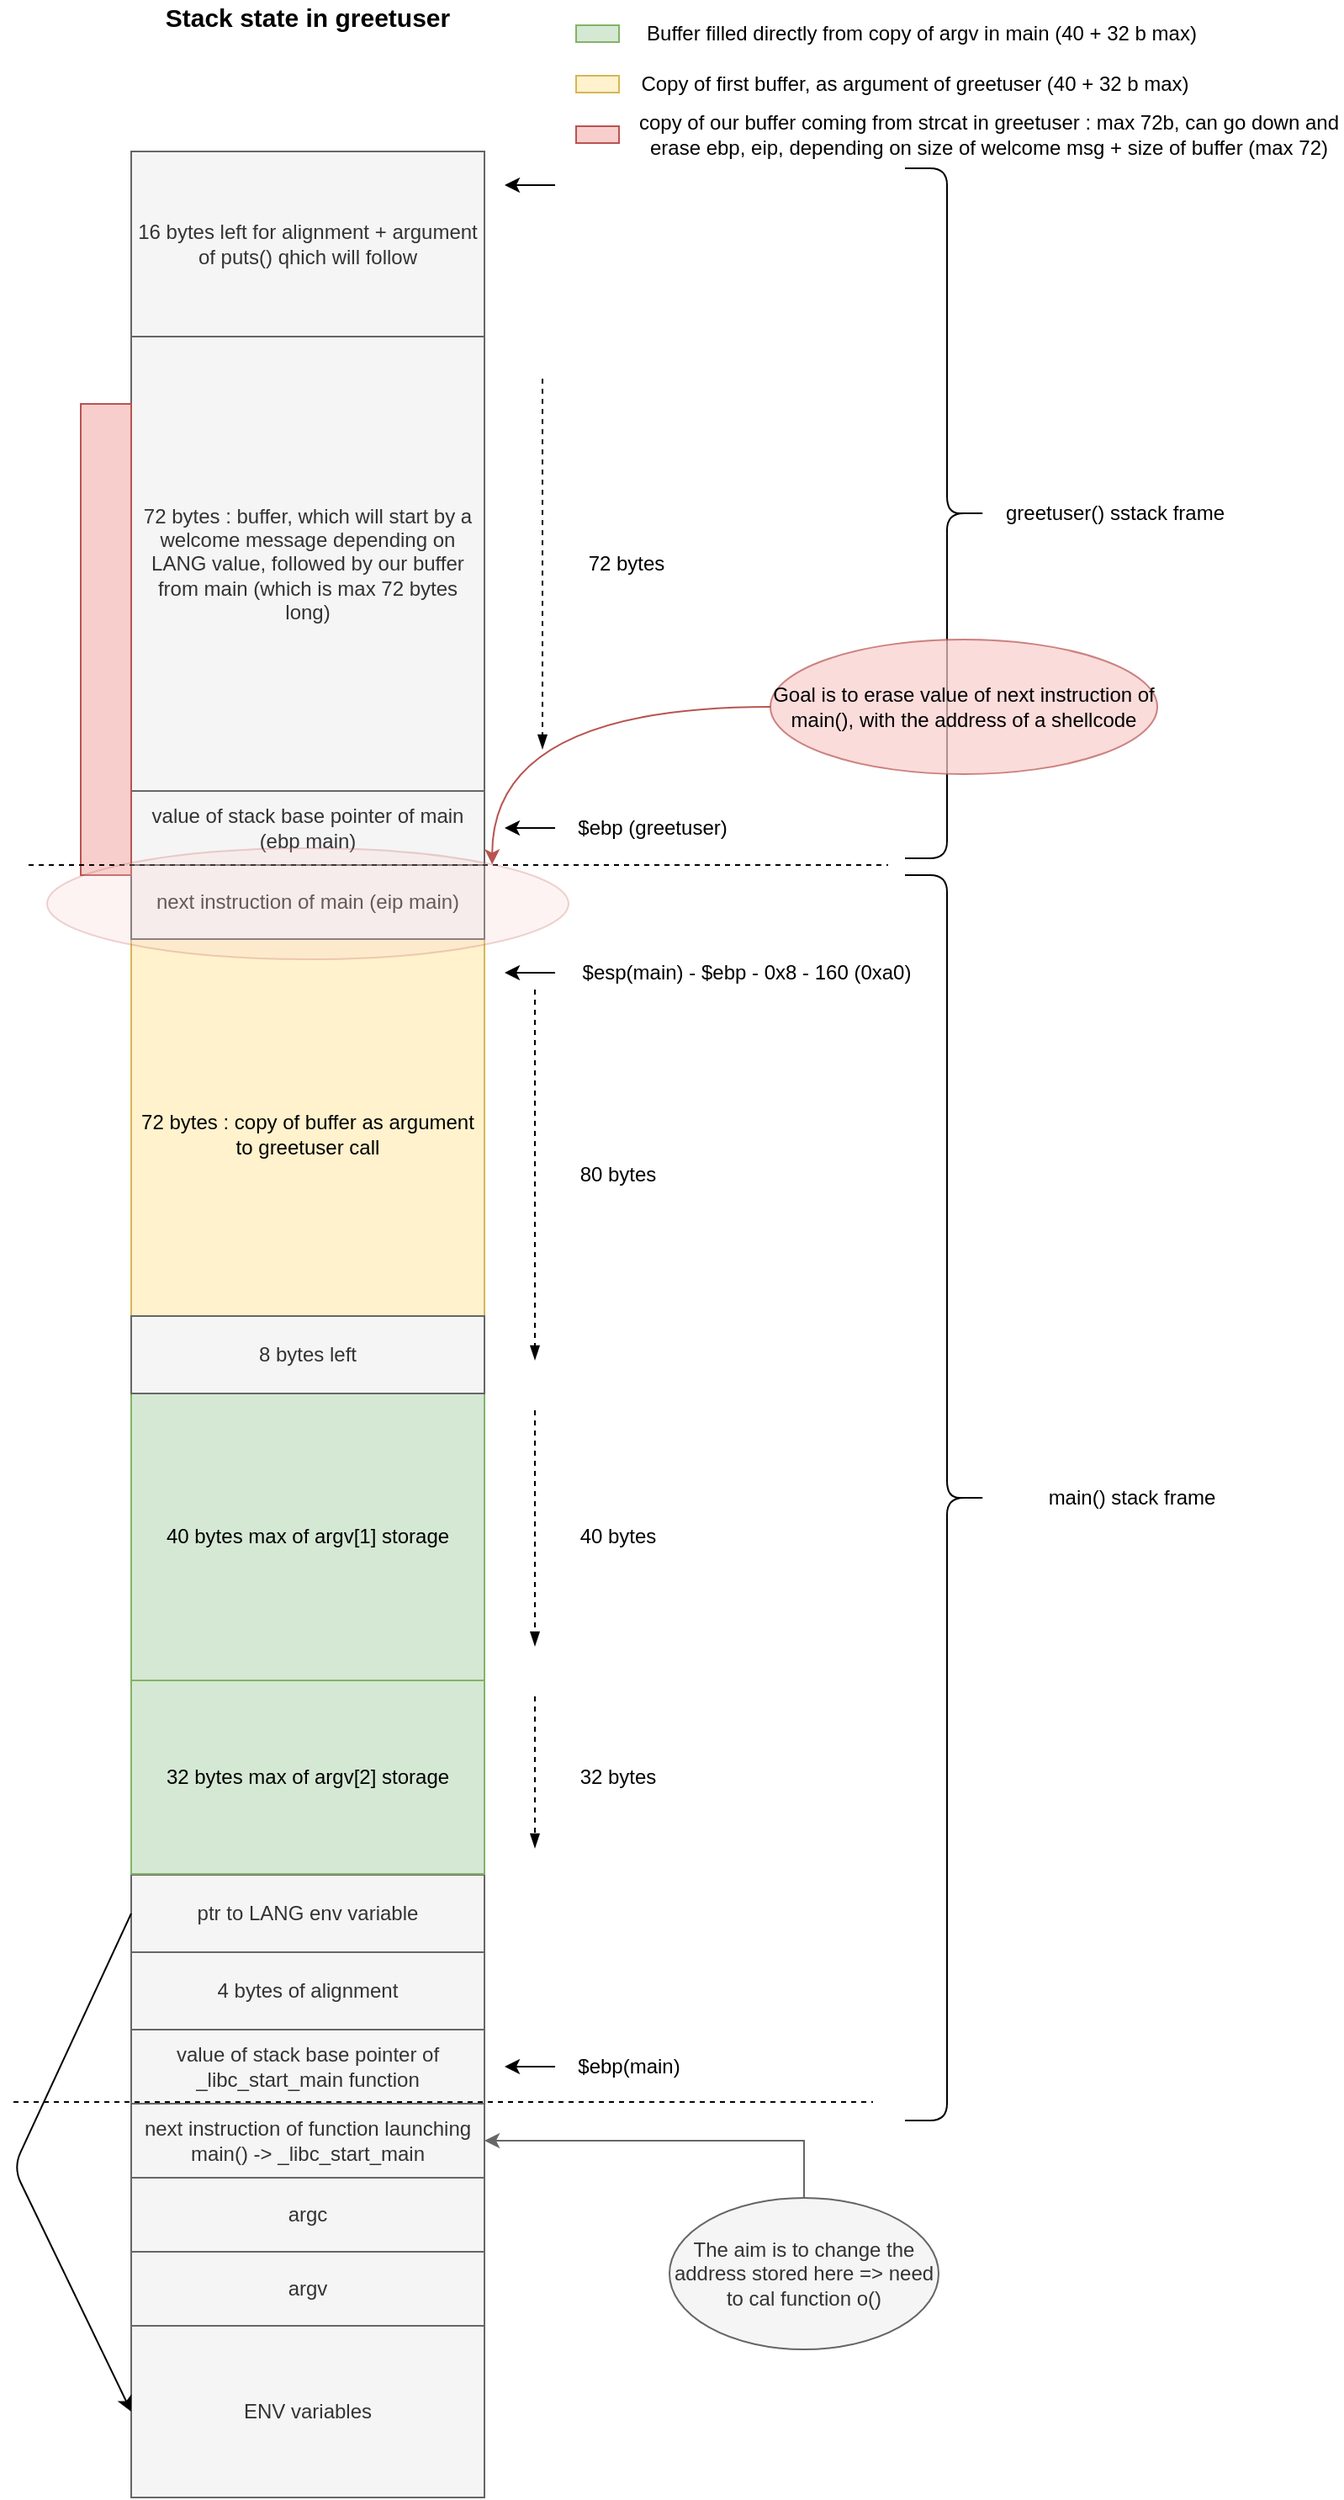 <mxfile version="13.7.9" type="device"><diagram id="n8wQ7_GgSiYSimnZ91m2" name="Page-1"><mxGraphModel dx="946" dy="1849" grid="1" gridSize="10" guides="1" tooltips="1" connect="1" arrows="1" fold="1" page="1" pageScale="1" pageWidth="827" pageHeight="1169" background="#FFFFFF" math="0" shadow="0"><root><mxCell id="0"/><mxCell id="1" parent="0"/><mxCell id="Lm9pRMmLdcHLrdorqRRI-26" value="" style="endArrow=blockThin;dashed=1;html=1;endFill=1;" parent="1" edge="1"><mxGeometry width="50" height="50" relative="1" as="geometry"><mxPoint x="340" y="848" as="sourcePoint"/><mxPoint x="340" y="938" as="targetPoint"/></mxGeometry></mxCell><mxCell id="Lm9pRMmLdcHLrdorqRRI-45" value="ENV variables" style="rounded=0;whiteSpace=wrap;html=1;fillColor=#f5f5f5;strokeColor=#666666;fontColor=#333333;" parent="1" vertex="1"><mxGeometry x="100" y="1222" width="210" height="102" as="geometry"/></mxCell><mxCell id="7VhB8f8r6TRFVZXyOpv1-4" style="edgeStyle=orthogonalEdgeStyle;rounded=0;orthogonalLoop=1;jettySize=auto;html=1;entryX=1;entryY=0.5;entryDx=0;entryDy=0;fillColor=#f5f5f5;strokeColor=#666666;" parent="1" source="7VhB8f8r6TRFVZXyOpv1-3" edge="1"><mxGeometry relative="1" as="geometry"><Array as="points"><mxPoint x="500" y="1112"/></Array><mxPoint x="310" y="1112" as="targetPoint"/></mxGeometry></mxCell><mxCell id="7VhB8f8r6TRFVZXyOpv1-3" value="The aim is to change the address stored here =&amp;gt; need to cal function o()" style="ellipse;whiteSpace=wrap;html=1;fillColor=#f5f5f5;strokeColor=#666666;fontColor=#333333;" parent="1" vertex="1"><mxGeometry x="420" y="1146" width="160" height="90" as="geometry"/></mxCell><mxCell id="pp3ILigQNHfFH3-q7Mej-14" value="value of stack base pointer of _libc_start_main function" style="rounded=0;whiteSpace=wrap;html=1;fillColor=#f5f5f5;strokeColor=#666666;fontColor=#333333;" parent="1" vertex="1"><mxGeometry x="100" y="1046" width="210" height="44" as="geometry"/></mxCell><mxCell id="pp3ILigQNHfFH3-q7Mej-15" value="next instruction of function launching main() -&amp;gt; _libc_start_main" style="rounded=0;whiteSpace=wrap;html=1;fillColor=#f5f5f5;strokeColor=#666666;fontColor=#333333;" parent="1" vertex="1"><mxGeometry x="100" y="1090" width="210" height="44" as="geometry"/></mxCell><mxCell id="Lm9pRMmLdcHLrdorqRRI-36" value="4 bytes of alignment" style="rounded=0;whiteSpace=wrap;html=1;fillColor=#f5f5f5;strokeColor=#666666;fontColor=#333333;" parent="1" vertex="1"><mxGeometry x="100" y="1000" width="210" height="46" as="geometry"/></mxCell><mxCell id="pp3ILigQNHfFH3-q7Mej-20" value="$ebp(main)" style="text;html=1;strokeColor=none;fillColor=none;align=center;verticalAlign=middle;whiteSpace=wrap;rounded=0;" parent="1" vertex="1"><mxGeometry x="352" y="1058" width="88" height="20" as="geometry"/></mxCell><mxCell id="pp3ILigQNHfFH3-q7Mej-21" value="" style="endArrow=classic;html=1;entryX=1;entryY=0.5;entryDx=0;entryDy=0;exitX=0;exitY=0.5;exitDx=0;exitDy=0;" parent="1" source="pp3ILigQNHfFH3-q7Mej-20" edge="1"><mxGeometry width="50" height="50" relative="1" as="geometry"><mxPoint x="462" y="1326" as="sourcePoint"/><mxPoint x="322" y="1068" as="targetPoint"/></mxGeometry></mxCell><mxCell id="pp3ILigQNHfFH3-q7Mej-22" value="32 bytes" style="text;html=1;strokeColor=none;fillColor=none;align=center;verticalAlign=middle;whiteSpace=wrap;rounded=0;" parent="1" vertex="1"><mxGeometry x="349" y="886" width="81" height="20" as="geometry"/></mxCell><mxCell id="2aTmqbfSdoYQw-NQPvXo-1" value="argc" style="rounded=0;whiteSpace=wrap;html=1;fillColor=#f5f5f5;strokeColor=#666666;fontColor=#333333;" vertex="1" parent="1"><mxGeometry x="100" y="1134" width="210" height="44" as="geometry"/></mxCell><mxCell id="2aTmqbfSdoYQw-NQPvXo-2" value="argv" style="rounded=0;whiteSpace=wrap;html=1;fillColor=#f5f5f5;strokeColor=#666666;fontColor=#333333;" vertex="1" parent="1"><mxGeometry x="100" y="1178" width="210" height="44" as="geometry"/></mxCell><mxCell id="2aTmqbfSdoYQw-NQPvXo-3" value="Stack state in greetuser" style="text;html=1;strokeColor=none;fillColor=none;align=center;verticalAlign=middle;whiteSpace=wrap;rounded=0;fontStyle=1;fontSize=15;" vertex="1" parent="1"><mxGeometry x="105" y="-160" width="200" height="20" as="geometry"/></mxCell><mxCell id="2aTmqbfSdoYQw-NQPvXo-4" value="ptr to LANG env variable" style="rounded=0;whiteSpace=wrap;html=1;fillColor=#f5f5f5;strokeColor=#666666;fontColor=#333333;" vertex="1" parent="1"><mxGeometry x="100" y="954" width="210" height="46" as="geometry"/></mxCell><mxCell id="2aTmqbfSdoYQw-NQPvXo-6" value="" style="endArrow=classic;html=1;fontSize=15;entryX=0;entryY=0.5;entryDx=0;entryDy=0;exitX=0;exitY=0.5;exitDx=0;exitDy=0;" edge="1" parent="1" source="2aTmqbfSdoYQw-NQPvXo-4" target="Lm9pRMmLdcHLrdorqRRI-45"><mxGeometry width="50" height="50" relative="1" as="geometry"><mxPoint x="20" y="1000" as="sourcePoint"/><mxPoint x="70" y="950" as="targetPoint"/><Array as="points"><mxPoint x="30" y="1128"/></Array></mxGeometry></mxCell><mxCell id="2aTmqbfSdoYQw-NQPvXo-8" value="32 bytes max of argv[2] storage" style="rounded=0;whiteSpace=wrap;html=1;fillColor=#d5e8d4;strokeColor=#82b366;" vertex="1" parent="1"><mxGeometry x="100" y="838" width="210" height="115.5" as="geometry"/></mxCell><mxCell id="2aTmqbfSdoYQw-NQPvXo-9" value="40 bytes max of argv[1] storage" style="rounded=0;whiteSpace=wrap;html=1;fillColor=#d5e8d4;strokeColor=#82b366;" vertex="1" parent="1"><mxGeometry x="100" y="668" width="210" height="170.5" as="geometry"/></mxCell><mxCell id="2aTmqbfSdoYQw-NQPvXo-10" value="" style="endArrow=blockThin;dashed=1;html=1;endFill=1;" edge="1" parent="1"><mxGeometry width="50" height="50" relative="1" as="geometry"><mxPoint x="340" y="678" as="sourcePoint"/><mxPoint x="340" y="818" as="targetPoint"/></mxGeometry></mxCell><mxCell id="2aTmqbfSdoYQw-NQPvXo-11" value="40 bytes" style="text;html=1;strokeColor=none;fillColor=none;align=center;verticalAlign=middle;whiteSpace=wrap;rounded=0;" vertex="1" parent="1"><mxGeometry x="349" y="743.25" width="81" height="20" as="geometry"/></mxCell><mxCell id="2aTmqbfSdoYQw-NQPvXo-12" value="72 bytes : copy of buffer as argument to greetuser call" style="rounded=0;whiteSpace=wrap;html=1;fillColor=#fff2cc;strokeColor=#d6b656;" vertex="1" parent="1"><mxGeometry x="100" y="398" width="210" height="232" as="geometry"/></mxCell><mxCell id="2aTmqbfSdoYQw-NQPvXo-13" value="" style="endArrow=blockThin;dashed=1;html=1;endFill=1;" edge="1" parent="1"><mxGeometry width="50" height="50" relative="1" as="geometry"><mxPoint x="340" y="428" as="sourcePoint"/><mxPoint x="340" y="648" as="targetPoint"/></mxGeometry></mxCell><mxCell id="2aTmqbfSdoYQw-NQPvXo-14" value="80 bytes" style="text;html=1;strokeColor=none;fillColor=none;align=center;verticalAlign=middle;whiteSpace=wrap;rounded=0;" vertex="1" parent="1"><mxGeometry x="349" y="528" width="81" height="20" as="geometry"/></mxCell><mxCell id="2aTmqbfSdoYQw-NQPvXo-16" value="8 bytes left" style="rounded=0;whiteSpace=wrap;html=1;fillColor=#f5f5f5;strokeColor=#666666;fontColor=#333333;" vertex="1" parent="1"><mxGeometry x="100" y="622" width="210" height="46" as="geometry"/></mxCell><mxCell id="2aTmqbfSdoYQw-NQPvXo-17" value="value of stack base pointer of main (ebp main)" style="rounded=0;whiteSpace=wrap;html=1;fillColor=#f5f5f5;strokeColor=#666666;fontColor=#333333;" vertex="1" parent="1"><mxGeometry x="100" y="310" width="210" height="44" as="geometry"/></mxCell><mxCell id="2aTmqbfSdoYQw-NQPvXo-18" value="next instruction of main (eip main)" style="rounded=0;whiteSpace=wrap;html=1;fillColor=#f5f5f5;strokeColor=#666666;fontColor=#333333;" vertex="1" parent="1"><mxGeometry x="100" y="354" width="210" height="44" as="geometry"/></mxCell><mxCell id="2aTmqbfSdoYQw-NQPvXo-19" value="" style="endArrow=classic;html=1;entryX=1;entryY=0.5;entryDx=0;entryDy=0;exitX=0;exitY=0.5;exitDx=0;exitDy=0;" edge="1" parent="1"><mxGeometry width="50" height="50" relative="1" as="geometry"><mxPoint x="352" y="332" as="sourcePoint"/><mxPoint x="322" y="332" as="targetPoint"/></mxGeometry></mxCell><mxCell id="2aTmqbfSdoYQw-NQPvXo-20" value="$esp(main) - $ebp - 0x8 - 160 (0xa0)" style="text;html=1;strokeColor=none;fillColor=none;align=center;verticalAlign=middle;whiteSpace=wrap;rounded=0;" vertex="1" parent="1"><mxGeometry x="352" y="408" width="228" height="20" as="geometry"/></mxCell><mxCell id="2aTmqbfSdoYQw-NQPvXo-21" value="" style="endArrow=classic;html=1;entryX=1;entryY=0.5;entryDx=0;entryDy=0;exitX=0;exitY=0.5;exitDx=0;exitDy=0;" edge="1" source="2aTmqbfSdoYQw-NQPvXo-20" parent="1"><mxGeometry width="50" height="50" relative="1" as="geometry"><mxPoint x="462" y="676" as="sourcePoint"/><mxPoint x="322" y="418" as="targetPoint"/></mxGeometry></mxCell><mxCell id="2aTmqbfSdoYQw-NQPvXo-22" value="$ebp (greetuser)" style="text;html=1;strokeColor=none;fillColor=none;align=center;verticalAlign=middle;whiteSpace=wrap;rounded=0;" vertex="1" parent="1"><mxGeometry x="360" y="322" width="100" height="20" as="geometry"/></mxCell><mxCell id="2aTmqbfSdoYQw-NQPvXo-23" value="72 bytes : buffer, which will start by a welcome message depending on LANG value, followed by our buffer from main (which is max 72 bytes long)" style="rounded=0;whiteSpace=wrap;html=1;fillColor=#f5f5f5;strokeColor=#666666;fontColor=#333333;" vertex="1" parent="1"><mxGeometry x="100" y="40" width="210" height="270" as="geometry"/></mxCell><mxCell id="2aTmqbfSdoYQw-NQPvXo-24" value="" style="endArrow=blockThin;dashed=1;html=1;endFill=1;" edge="1" parent="1"><mxGeometry width="50" height="50" relative="1" as="geometry"><mxPoint x="344.5" y="65" as="sourcePoint"/><mxPoint x="344.5" y="285" as="targetPoint"/></mxGeometry></mxCell><mxCell id="2aTmqbfSdoYQw-NQPvXo-25" value="72 bytes" style="text;html=1;strokeColor=none;fillColor=none;align=center;verticalAlign=middle;whiteSpace=wrap;rounded=0;" vertex="1" parent="1"><mxGeometry x="353.5" y="165" width="81" height="20" as="geometry"/></mxCell><mxCell id="2aTmqbfSdoYQw-NQPvXo-26" value="16 bytes left for alignment + argument of puts() qhich will follow" style="rounded=0;whiteSpace=wrap;html=1;fillColor=#f5f5f5;strokeColor=#666666;fontColor=#333333;" vertex="1" parent="1"><mxGeometry x="100" y="-70" width="210" height="110" as="geometry"/></mxCell><mxCell id="2aTmqbfSdoYQw-NQPvXo-27" value="" style="endArrow=classic;html=1;entryX=1;entryY=0.5;entryDx=0;entryDy=0;exitX=0;exitY=0.5;exitDx=0;exitDy=0;" edge="1" parent="1"><mxGeometry width="50" height="50" relative="1" as="geometry"><mxPoint x="352" y="-50" as="sourcePoint"/><mxPoint x="322" y="-50" as="targetPoint"/></mxGeometry></mxCell><mxCell id="2aTmqbfSdoYQw-NQPvXo-28" value="Buffer filled directly from copy of argv in main (40 + 32 b max)" style="text;html=1;strokeColor=none;fillColor=none;align=center;verticalAlign=middle;whiteSpace=wrap;rounded=0;" vertex="1" parent="1"><mxGeometry x="400" y="-150" width="340" height="20" as="geometry"/></mxCell><mxCell id="2aTmqbfSdoYQw-NQPvXo-29" value="" style="rounded=0;whiteSpace=wrap;html=1;fillColor=#f8cecc;strokeColor=#b85450;" vertex="1" parent="1"><mxGeometry x="70" y="80" width="30" height="280" as="geometry"/></mxCell><mxCell id="2aTmqbfSdoYQw-NQPvXo-30" value="" style="shape=curlyBracket;whiteSpace=wrap;html=1;rounded=1;fontSize=15;rotation=-180;" vertex="1" parent="1"><mxGeometry x="560" y="-60" width="50" height="410" as="geometry"/></mxCell><mxCell id="2aTmqbfSdoYQw-NQPvXo-31" value="greetuser() sstack frame" style="text;html=1;strokeColor=none;fillColor=none;align=center;verticalAlign=middle;whiteSpace=wrap;rounded=0;" vertex="1" parent="1"><mxGeometry x="610" y="135" width="150" height="20" as="geometry"/></mxCell><mxCell id="2aTmqbfSdoYQw-NQPvXo-32" value="" style="shape=curlyBracket;whiteSpace=wrap;html=1;rounded=1;fontSize=15;rotation=-180;" vertex="1" parent="1"><mxGeometry x="560" y="360" width="50" height="740" as="geometry"/></mxCell><mxCell id="2aTmqbfSdoYQw-NQPvXo-33" value="main() stack frame" style="text;html=1;strokeColor=none;fillColor=none;align=center;verticalAlign=middle;whiteSpace=wrap;rounded=0;" vertex="1" parent="1"><mxGeometry x="620" y="720" width="150" height="20" as="geometry"/></mxCell><mxCell id="2aTmqbfSdoYQw-NQPvXo-34" value="" style="endArrow=none;dashed=1;html=1;fontSize=15;" edge="1" parent="1"><mxGeometry width="50" height="50" relative="1" as="geometry"><mxPoint x="39" y="354" as="sourcePoint"/><mxPoint x="550" y="354" as="targetPoint"/></mxGeometry></mxCell><mxCell id="2aTmqbfSdoYQw-NQPvXo-35" value="" style="endArrow=none;dashed=1;html=1;fontSize=15;" edge="1" parent="1"><mxGeometry width="50" height="50" relative="1" as="geometry"><mxPoint x="30" y="1089" as="sourcePoint"/><mxPoint x="541" y="1089" as="targetPoint"/></mxGeometry></mxCell><mxCell id="2aTmqbfSdoYQw-NQPvXo-36" value="" style="rounded=0;whiteSpace=wrap;html=1;fontSize=15;fillColor=#d5e8d4;strokeColor=#82b366;" vertex="1" parent="1"><mxGeometry x="364.5" y="-145" width="25.5" height="10" as="geometry"/></mxCell><mxCell id="2aTmqbfSdoYQw-NQPvXo-37" value="Copy of first buffer, as argument of greetuser (40 + 32 b max)" style="text;html=1;strokeColor=none;fillColor=none;align=center;verticalAlign=middle;whiteSpace=wrap;rounded=0;" vertex="1" parent="1"><mxGeometry x="392" y="-120" width="348" height="20" as="geometry"/></mxCell><mxCell id="2aTmqbfSdoYQw-NQPvXo-38" value="" style="rounded=0;whiteSpace=wrap;html=1;fontSize=15;fillColor=#fff2cc;strokeColor=#d6b656;" vertex="1" parent="1"><mxGeometry x="364.5" y="-115" width="25.5" height="10" as="geometry"/></mxCell><mxCell id="2aTmqbfSdoYQw-NQPvXo-39" value="copy of our buffer coming from strcat in greetuser : max 72b, can go down and erase ebp, eip, depending on size of welcome msg + size of buffer (max 72)" style="text;html=1;strokeColor=none;fillColor=none;align=center;verticalAlign=middle;whiteSpace=wrap;rounded=0;" vertex="1" parent="1"><mxGeometry x="400" y="-90" width="420" height="20" as="geometry"/></mxCell><mxCell id="2aTmqbfSdoYQw-NQPvXo-40" value="" style="rounded=0;whiteSpace=wrap;html=1;fontSize=15;fillColor=#f8cecc;strokeColor=#b85450;" vertex="1" parent="1"><mxGeometry x="364.5" y="-85" width="25.5" height="10" as="geometry"/></mxCell><mxCell id="2aTmqbfSdoYQw-NQPvXo-42" style="edgeStyle=orthogonalEdgeStyle;orthogonalLoop=1;jettySize=auto;html=1;fontSize=12;curved=1;fillColor=#f8cecc;strokeColor=#b85450;entryX=1;entryY=0;entryDx=0;entryDy=0;" edge="1" parent="1" source="2aTmqbfSdoYQw-NQPvXo-41" target="2aTmqbfSdoYQw-NQPvXo-43"><mxGeometry relative="1" as="geometry"><mxPoint x="360" y="376" as="targetPoint"/></mxGeometry></mxCell><mxCell id="2aTmqbfSdoYQw-NQPvXo-41" value="Goal is to erase value of next instruction of main(), with the address of a shellcode" style="ellipse;whiteSpace=wrap;html=1;fontSize=12;strokeColor=#b85450;labelBackgroundColor=none;fillColor=#F8CECC;opacity=70;" vertex="1" parent="1"><mxGeometry x="480" y="220" width="230" height="80" as="geometry"/></mxCell><mxCell id="2aTmqbfSdoYQw-NQPvXo-43" value="" style="ellipse;whiteSpace=wrap;html=1;fontSize=12;strokeColor=#b85450;labelBackgroundColor=none;fillColor=#F8CECC;opacity=25;" vertex="1" parent="1"><mxGeometry x="50" y="344" width="310" height="66" as="geometry"/></mxCell></root></mxGraphModel></diagram></mxfile>